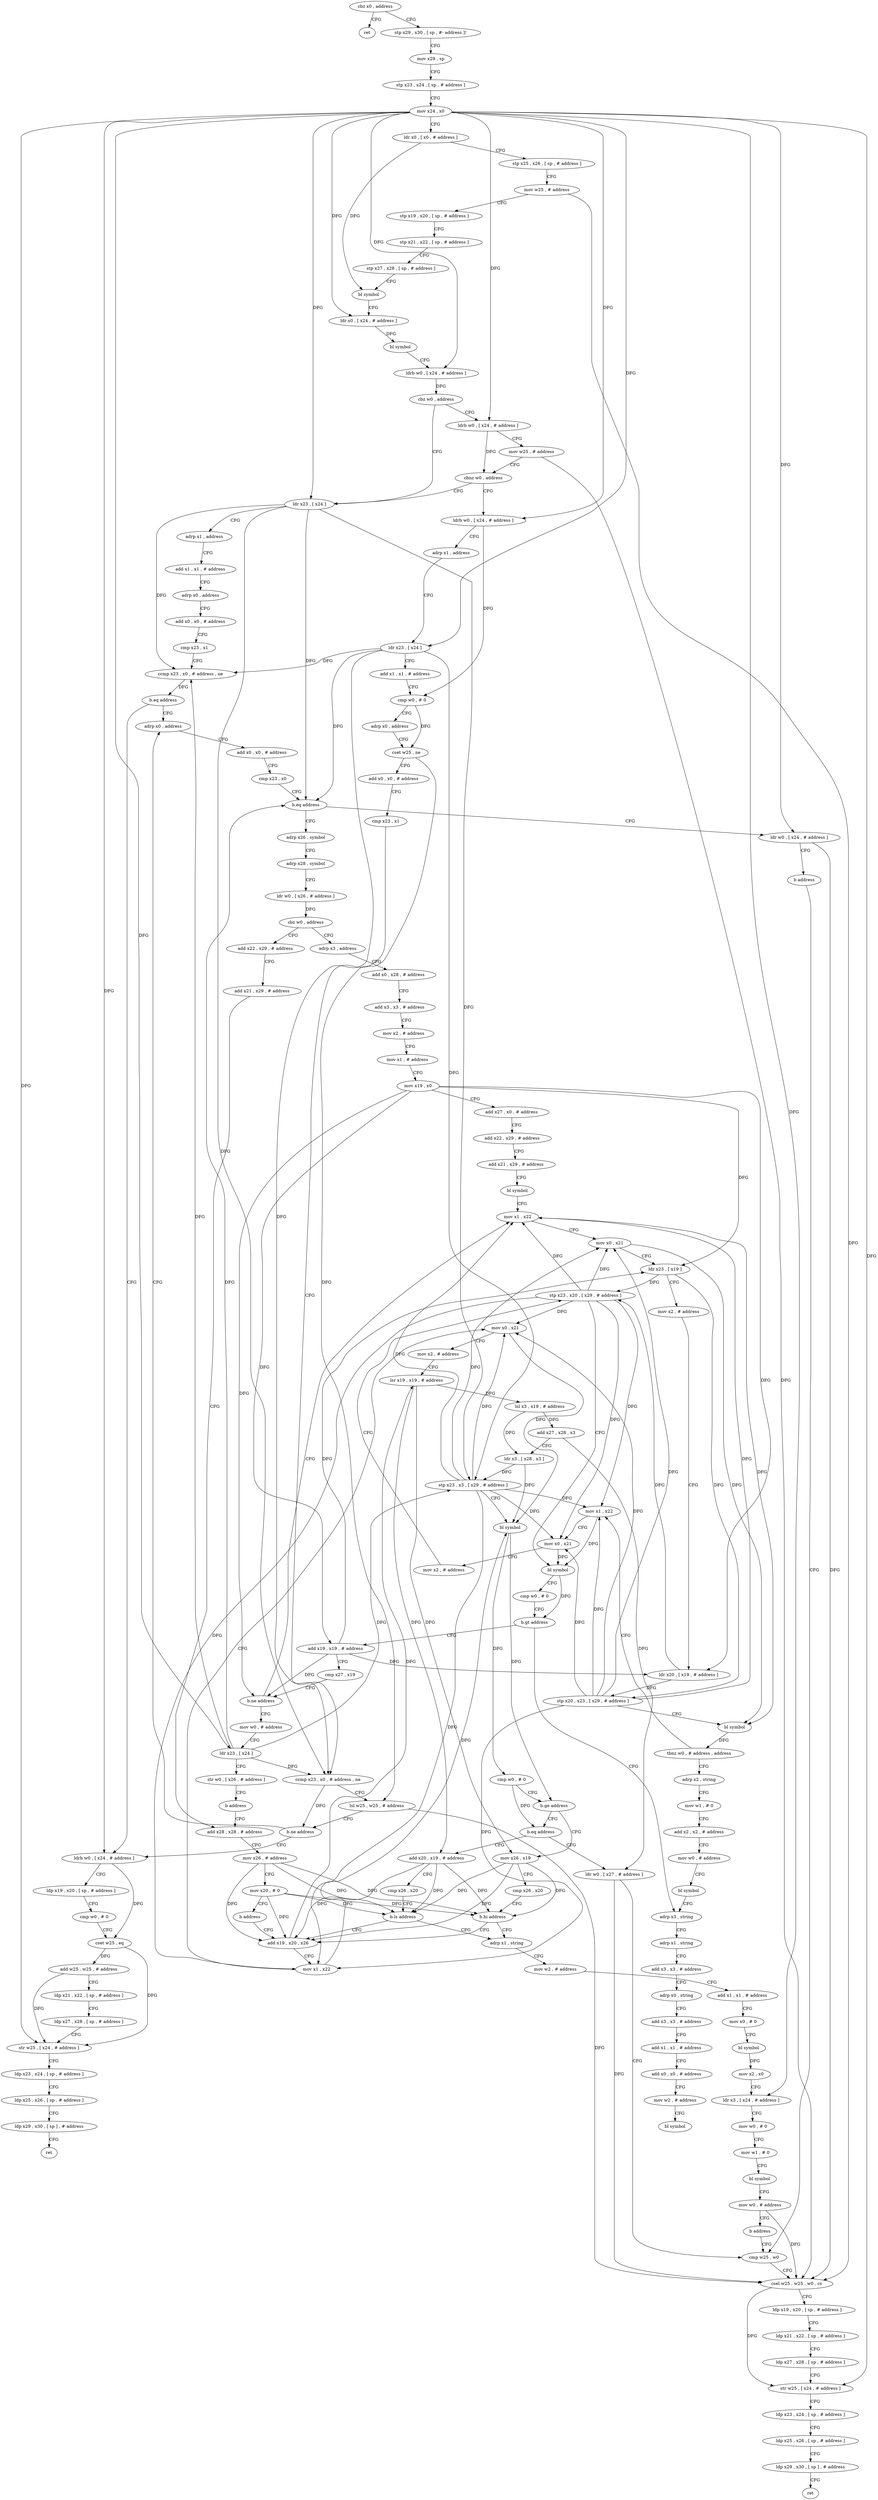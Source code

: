 digraph "func" {
"4225520" [label = "cbz x0 , address" ]
"4225960" [label = "ret" ]
"4225524" [label = "stp x29 , x30 , [ sp , #- address ]!" ]
"4225528" [label = "mov x29 , sp" ]
"4225532" [label = "stp x23 , x24 , [ sp , # address ]" ]
"4225536" [label = "mov x24 , x0" ]
"4225540" [label = "ldr x0 , [ x0 , # address ]" ]
"4225544" [label = "stp x25 , x26 , [ sp , # address ]" ]
"4225548" [label = "mov w25 , # address" ]
"4225552" [label = "stp x19 , x20 , [ sp , # address ]" ]
"4225556" [label = "stp x21 , x22 , [ sp , # address ]" ]
"4225560" [label = "stp x27 , x28 , [ sp , # address ]" ]
"4225564" [label = "bl symbol" ]
"4225568" [label = "ldr x0 , [ x24 , # address ]" ]
"4225572" [label = "bl symbol" ]
"4225576" [label = "ldrb w0 , [ x24 , # address ]" ]
"4225580" [label = "cbz w0 , address" ]
"4225800" [label = "ldrb w0 , [ x24 , # address ]" ]
"4225584" [label = "ldr x23 , [ x24 ]" ]
"4225804" [label = "mov w25 , # address" ]
"4225808" [label = "cbnz w0 , address" ]
"4225812" [label = "ldrb w0 , [ x24 , # address ]" ]
"4225588" [label = "adrp x1 , address" ]
"4225592" [label = "add x1 , x1 , # address" ]
"4225596" [label = "adrp x0 , address" ]
"4225600" [label = "add x0 , x0 , # address" ]
"4225604" [label = "cmp x23 , x1" ]
"4225608" [label = "ccmp x23 , x0 , # address , ne" ]
"4225612" [label = "b.eq address" ]
"4225860" [label = "ldrb w0 , [ x24 , # address ]" ]
"4225616" [label = "adrp x0 , address" ]
"4225816" [label = "adrp x1 , address" ]
"4225820" [label = "ldr x23 , [ x24 ]" ]
"4225824" [label = "add x1 , x1 , # address" ]
"4225828" [label = "cmp w0 , # 0" ]
"4225832" [label = "adrp x0 , address" ]
"4225836" [label = "cset w25 , ne" ]
"4225840" [label = "add x0 , x0 , # address" ]
"4225844" [label = "cmp x23 , x1" ]
"4225848" [label = "ccmp x23 , x0 , # address , ne" ]
"4225852" [label = "lsl w25 , w25 , # address" ]
"4225856" [label = "b.ne address" ]
"4225864" [label = "ldp x19 , x20 , [ sp , # address ]" ]
"4225868" [label = "cmp w0 , # 0" ]
"4225872" [label = "cset w25 , eq" ]
"4225876" [label = "add w25 , w25 , # address" ]
"4225880" [label = "ldp x21 , x22 , [ sp , # address ]" ]
"4225884" [label = "ldp x27 , x28 , [ sp , # address ]" ]
"4225888" [label = "str w25 , [ x24 , # address ]" ]
"4225892" [label = "ldp x23 , x24 , [ sp , # address ]" ]
"4225896" [label = "ldp x25 , x26 , [ sp , # address ]" ]
"4225900" [label = "ldp x29 , x30 , [ sp ] , # address" ]
"4225904" [label = "ret" ]
"4225620" [label = "add x0 , x0 , # address" ]
"4225624" [label = "cmp x23 , x0" ]
"4225628" [label = "b.eq address" ]
"4225968" [label = "ldr w0 , [ x24 , # address ]" ]
"4225632" [label = "adrp x26 , symbol" ]
"4225972" [label = "b address" ]
"4225916" [label = "cmp w25 , w0" ]
"4225636" [label = "adrp x28 , symbol" ]
"4225640" [label = "ldr w0 , [ x26 , # address ]" ]
"4225644" [label = "cbz w0 , address" ]
"4225976" [label = "adrp x3 , address" ]
"4225648" [label = "add x22 , x29 , # address" ]
"4225920" [label = "csel w25 , w25 , w0 , cs" ]
"4225924" [label = "ldp x19 , x20 , [ sp , # address ]" ]
"4225928" [label = "ldp x21 , x22 , [ sp , # address ]" ]
"4225932" [label = "ldp x27 , x28 , [ sp , # address ]" ]
"4225936" [label = "str w25 , [ x24 , # address ]" ]
"4225940" [label = "ldp x23 , x24 , [ sp , # address ]" ]
"4225944" [label = "ldp x25 , x26 , [ sp , # address ]" ]
"4225948" [label = "ldp x29 , x30 , [ sp ] , # address" ]
"4225952" [label = "ret" ]
"4225980" [label = "add x0 , x28 , # address" ]
"4225984" [label = "add x3 , x3 , # address" ]
"4225988" [label = "mov x2 , # address" ]
"4225992" [label = "mov x1 , # address" ]
"4225996" [label = "mov x19 , x0" ]
"4226000" [label = "add x27 , x0 , # address" ]
"4226004" [label = "add x22 , x29 , # address" ]
"4226008" [label = "add x21 , x29 , # address" ]
"4226012" [label = "bl symbol" ]
"4226016" [label = "mov x1 , x22" ]
"4225652" [label = "add x21 , x29 , # address" ]
"4225656" [label = "add x28 , x28 , # address" ]
"4226104" [label = "adrp x2 , string" ]
"4226108" [label = "mov w1 , # 0" ]
"4226112" [label = "add x2 , x2 , # address" ]
"4226116" [label = "mov w0 , # address" ]
"4226120" [label = "bl symbol" ]
"4226124" [label = "adrp x3 , string" ]
"4226048" [label = "mov x1 , x22" ]
"4226052" [label = "mov x0 , x21" ]
"4226056" [label = "mov x2 , # address" ]
"4226060" [label = "stp x23 , x20 , [ x29 , # address ]" ]
"4226064" [label = "bl symbol" ]
"4226068" [label = "cmp w0 , # 0" ]
"4226072" [label = "b.gt address" ]
"4226076" [label = "add x19 , x19 , # address" ]
"4225688" [label = "add x19 , x20 , x26" ]
"4225692" [label = "mov x1 , x22" ]
"4225696" [label = "mov x0 , x21" ]
"4225700" [label = "mov x2 , # address" ]
"4225704" [label = "lsr x19 , x19 , # address" ]
"4225708" [label = "lsl x3 , x19 , # address" ]
"4225712" [label = "add x27 , x28 , x3" ]
"4225716" [label = "ldr x3 , [ x28 , x3 ]" ]
"4225720" [label = "stp x23 , x3 , [ x29 , # address ]" ]
"4225724" [label = "bl symbol" ]
"4225728" [label = "cmp w0 , # 0" ]
"4225732" [label = "b.ge address" ]
"4225672" [label = "b.eq address" ]
"4225736" [label = "mov x26 , x19" ]
"4226128" [label = "adrp x1 , string" ]
"4226132" [label = "add x3 , x3 , # address" ]
"4226136" [label = "adrp x0 , string" ]
"4226140" [label = "add x3 , x3 , # address" ]
"4226144" [label = "add x1 , x1 , # address" ]
"4226148" [label = "add x0 , x0 , # address" ]
"4226152" [label = "mov w2 , # address" ]
"4226156" [label = "bl symbol" ]
"4226080" [label = "cmp x27 , x19" ]
"4226084" [label = "b.ne address" ]
"4226088" [label = "mov w0 , # address" ]
"4225912" [label = "ldr w0 , [ x27 , # address ]" ]
"4225676" [label = "add x20 , x19 , # address" ]
"4225740" [label = "cmp x26 , x20" ]
"4225744" [label = "b.hi address" ]
"4225748" [label = "adrp x1 , string" ]
"4226020" [label = "mov x0 , x21" ]
"4226024" [label = "ldr x23 , [ x19 ]" ]
"4226028" [label = "mov x2 , # address" ]
"4226032" [label = "ldr x20 , [ x19 , # address ]" ]
"4226036" [label = "stp x20 , x23 , [ x29 , # address ]" ]
"4226040" [label = "bl symbol" ]
"4226044" [label = "tbnz w0 , # address , address" ]
"4226092" [label = "ldr x23 , [ x24 ]" ]
"4226096" [label = "str w0 , [ x26 , # address ]" ]
"4226100" [label = "b address" ]
"4225680" [label = "cmp x26 , x20" ]
"4225684" [label = "b.ls address" ]
"4225752" [label = "mov w2 , # address" ]
"4225756" [label = "add x1 , x1 , # address" ]
"4225760" [label = "mov x0 , # 0" ]
"4225764" [label = "bl symbol" ]
"4225768" [label = "mov x2 , x0" ]
"4225772" [label = "ldr x3 , [ x24 , # address ]" ]
"4225776" [label = "mov w0 , # 0" ]
"4225780" [label = "mov w1 , # 0" ]
"4225784" [label = "bl symbol" ]
"4225788" [label = "mov w0 , # address" ]
"4225792" [label = "b address" ]
"4225660" [label = "mov x26 , # address" ]
"4225664" [label = "mov x20 , # 0" ]
"4225668" [label = "b address" ]
"4225520" -> "4225960" [ label = "CFG" ]
"4225520" -> "4225524" [ label = "CFG" ]
"4225524" -> "4225528" [ label = "CFG" ]
"4225528" -> "4225532" [ label = "CFG" ]
"4225532" -> "4225536" [ label = "CFG" ]
"4225536" -> "4225540" [ label = "CFG" ]
"4225536" -> "4225568" [ label = "DFG" ]
"4225536" -> "4225576" [ label = "DFG" ]
"4225536" -> "4225800" [ label = "DFG" ]
"4225536" -> "4225584" [ label = "DFG" ]
"4225536" -> "4225812" [ label = "DFG" ]
"4225536" -> "4225820" [ label = "DFG" ]
"4225536" -> "4225860" [ label = "DFG" ]
"4225536" -> "4225968" [ label = "DFG" ]
"4225536" -> "4225888" [ label = "DFG" ]
"4225536" -> "4225936" [ label = "DFG" ]
"4225536" -> "4226092" [ label = "DFG" ]
"4225536" -> "4225772" [ label = "DFG" ]
"4225540" -> "4225544" [ label = "CFG" ]
"4225540" -> "4225564" [ label = "DFG" ]
"4225544" -> "4225548" [ label = "CFG" ]
"4225548" -> "4225552" [ label = "CFG" ]
"4225548" -> "4225920" [ label = "DFG" ]
"4225552" -> "4225556" [ label = "CFG" ]
"4225556" -> "4225560" [ label = "CFG" ]
"4225560" -> "4225564" [ label = "CFG" ]
"4225564" -> "4225568" [ label = "CFG" ]
"4225568" -> "4225572" [ label = "DFG" ]
"4225572" -> "4225576" [ label = "CFG" ]
"4225576" -> "4225580" [ label = "DFG" ]
"4225580" -> "4225800" [ label = "CFG" ]
"4225580" -> "4225584" [ label = "CFG" ]
"4225800" -> "4225804" [ label = "CFG" ]
"4225800" -> "4225808" [ label = "DFG" ]
"4225584" -> "4225588" [ label = "CFG" ]
"4225584" -> "4225608" [ label = "DFG" ]
"4225584" -> "4225848" [ label = "DFG" ]
"4225584" -> "4225628" [ label = "DFG" ]
"4225584" -> "4225720" [ label = "DFG" ]
"4225804" -> "4225808" [ label = "CFG" ]
"4225804" -> "4225920" [ label = "DFG" ]
"4225808" -> "4225584" [ label = "CFG" ]
"4225808" -> "4225812" [ label = "CFG" ]
"4225812" -> "4225816" [ label = "CFG" ]
"4225812" -> "4225828" [ label = "DFG" ]
"4225588" -> "4225592" [ label = "CFG" ]
"4225592" -> "4225596" [ label = "CFG" ]
"4225596" -> "4225600" [ label = "CFG" ]
"4225600" -> "4225604" [ label = "CFG" ]
"4225604" -> "4225608" [ label = "CFG" ]
"4225608" -> "4225612" [ label = "DFG" ]
"4225612" -> "4225860" [ label = "CFG" ]
"4225612" -> "4225616" [ label = "CFG" ]
"4225860" -> "4225864" [ label = "CFG" ]
"4225860" -> "4225872" [ label = "DFG" ]
"4225616" -> "4225620" [ label = "CFG" ]
"4225816" -> "4225820" [ label = "CFG" ]
"4225820" -> "4225824" [ label = "CFG" ]
"4225820" -> "4225608" [ label = "DFG" ]
"4225820" -> "4225848" [ label = "DFG" ]
"4225820" -> "4225628" [ label = "DFG" ]
"4225820" -> "4225720" [ label = "DFG" ]
"4225824" -> "4225828" [ label = "CFG" ]
"4225828" -> "4225832" [ label = "CFG" ]
"4225828" -> "4225836" [ label = "DFG" ]
"4225832" -> "4225836" [ label = "CFG" ]
"4225836" -> "4225840" [ label = "CFG" ]
"4225836" -> "4225852" [ label = "DFG" ]
"4225840" -> "4225844" [ label = "CFG" ]
"4225844" -> "4225848" [ label = "CFG" ]
"4225848" -> "4225852" [ label = "CFG" ]
"4225848" -> "4225856" [ label = "DFG" ]
"4225852" -> "4225856" [ label = "CFG" ]
"4225852" -> "4225920" [ label = "DFG" ]
"4225856" -> "4225616" [ label = "CFG" ]
"4225856" -> "4225860" [ label = "CFG" ]
"4225864" -> "4225868" [ label = "CFG" ]
"4225868" -> "4225872" [ label = "CFG" ]
"4225872" -> "4225876" [ label = "DFG" ]
"4225872" -> "4225888" [ label = "DFG" ]
"4225876" -> "4225880" [ label = "CFG" ]
"4225876" -> "4225888" [ label = "DFG" ]
"4225880" -> "4225884" [ label = "CFG" ]
"4225884" -> "4225888" [ label = "CFG" ]
"4225888" -> "4225892" [ label = "CFG" ]
"4225892" -> "4225896" [ label = "CFG" ]
"4225896" -> "4225900" [ label = "CFG" ]
"4225900" -> "4225904" [ label = "CFG" ]
"4225620" -> "4225624" [ label = "CFG" ]
"4225624" -> "4225628" [ label = "CFG" ]
"4225628" -> "4225968" [ label = "CFG" ]
"4225628" -> "4225632" [ label = "CFG" ]
"4225968" -> "4225972" [ label = "CFG" ]
"4225968" -> "4225920" [ label = "DFG" ]
"4225632" -> "4225636" [ label = "CFG" ]
"4225972" -> "4225916" [ label = "CFG" ]
"4225916" -> "4225920" [ label = "CFG" ]
"4225636" -> "4225640" [ label = "CFG" ]
"4225640" -> "4225644" [ label = "DFG" ]
"4225644" -> "4225976" [ label = "CFG" ]
"4225644" -> "4225648" [ label = "CFG" ]
"4225976" -> "4225980" [ label = "CFG" ]
"4225648" -> "4225652" [ label = "CFG" ]
"4225920" -> "4225924" [ label = "CFG" ]
"4225920" -> "4225936" [ label = "DFG" ]
"4225924" -> "4225928" [ label = "CFG" ]
"4225928" -> "4225932" [ label = "CFG" ]
"4225932" -> "4225936" [ label = "CFG" ]
"4225936" -> "4225940" [ label = "CFG" ]
"4225940" -> "4225944" [ label = "CFG" ]
"4225944" -> "4225948" [ label = "CFG" ]
"4225948" -> "4225952" [ label = "CFG" ]
"4225980" -> "4225984" [ label = "CFG" ]
"4225984" -> "4225988" [ label = "CFG" ]
"4225988" -> "4225992" [ label = "CFG" ]
"4225992" -> "4225996" [ label = "CFG" ]
"4225996" -> "4226000" [ label = "CFG" ]
"4225996" -> "4226024" [ label = "DFG" ]
"4225996" -> "4226032" [ label = "DFG" ]
"4225996" -> "4226076" [ label = "DFG" ]
"4225996" -> "4226084" [ label = "DFG" ]
"4226000" -> "4226004" [ label = "CFG" ]
"4226004" -> "4226008" [ label = "CFG" ]
"4226008" -> "4226012" [ label = "CFG" ]
"4226012" -> "4226016" [ label = "CFG" ]
"4226016" -> "4226020" [ label = "CFG" ]
"4226016" -> "4226040" [ label = "DFG" ]
"4225652" -> "4225656" [ label = "CFG" ]
"4225656" -> "4225660" [ label = "CFG" ]
"4226104" -> "4226108" [ label = "CFG" ]
"4226108" -> "4226112" [ label = "CFG" ]
"4226112" -> "4226116" [ label = "CFG" ]
"4226116" -> "4226120" [ label = "CFG" ]
"4226120" -> "4226124" [ label = "CFG" ]
"4226124" -> "4226128" [ label = "CFG" ]
"4226048" -> "4226052" [ label = "CFG" ]
"4226048" -> "4226064" [ label = "DFG" ]
"4226052" -> "4226056" [ label = "CFG" ]
"4226052" -> "4226064" [ label = "DFG" ]
"4226056" -> "4226060" [ label = "CFG" ]
"4226060" -> "4226064" [ label = "CFG" ]
"4226060" -> "4226016" [ label = "DFG" ]
"4226060" -> "4226020" [ label = "DFG" ]
"4226060" -> "4226048" [ label = "DFG" ]
"4226060" -> "4226052" [ label = "DFG" ]
"4226060" -> "4225692" [ label = "DFG" ]
"4226060" -> "4225696" [ label = "DFG" ]
"4226064" -> "4226068" [ label = "CFG" ]
"4226064" -> "4226072" [ label = "DFG" ]
"4226068" -> "4226072" [ label = "CFG" ]
"4226072" -> "4226124" [ label = "CFG" ]
"4226072" -> "4226076" [ label = "CFG" ]
"4226076" -> "4226080" [ label = "CFG" ]
"4226076" -> "4226024" [ label = "DFG" ]
"4226076" -> "4226032" [ label = "DFG" ]
"4226076" -> "4226084" [ label = "DFG" ]
"4225688" -> "4225692" [ label = "CFG" ]
"4225688" -> "4225704" [ label = "DFG" ]
"4225692" -> "4225696" [ label = "CFG" ]
"4225692" -> "4225724" [ label = "DFG" ]
"4225696" -> "4225700" [ label = "CFG" ]
"4225696" -> "4225724" [ label = "DFG" ]
"4225700" -> "4225704" [ label = "CFG" ]
"4225704" -> "4225708" [ label = "DFG" ]
"4225704" -> "4225736" [ label = "DFG" ]
"4225704" -> "4225676" [ label = "DFG" ]
"4225708" -> "4225712" [ label = "DFG" ]
"4225708" -> "4225716" [ label = "DFG" ]
"4225712" -> "4225716" [ label = "CFG" ]
"4225712" -> "4225912" [ label = "DFG" ]
"4225716" -> "4225720" [ label = "DFG" ]
"4225716" -> "4225724" [ label = "DFG" ]
"4225720" -> "4225724" [ label = "CFG" ]
"4225720" -> "4226016" [ label = "DFG" ]
"4225720" -> "4226020" [ label = "DFG" ]
"4225720" -> "4226048" [ label = "DFG" ]
"4225720" -> "4226052" [ label = "DFG" ]
"4225720" -> "4225692" [ label = "DFG" ]
"4225720" -> "4225696" [ label = "DFG" ]
"4225724" -> "4225728" [ label = "DFG" ]
"4225724" -> "4225732" [ label = "DFG" ]
"4225728" -> "4225732" [ label = "CFG" ]
"4225728" -> "4225672" [ label = "DFG" ]
"4225732" -> "4225672" [ label = "CFG" ]
"4225732" -> "4225736" [ label = "CFG" ]
"4225672" -> "4225912" [ label = "CFG" ]
"4225672" -> "4225676" [ label = "CFG" ]
"4225736" -> "4225740" [ label = "CFG" ]
"4225736" -> "4225688" [ label = "DFG" ]
"4225736" -> "4225744" [ label = "DFG" ]
"4225736" -> "4225684" [ label = "DFG" ]
"4226128" -> "4226132" [ label = "CFG" ]
"4226132" -> "4226136" [ label = "CFG" ]
"4226136" -> "4226140" [ label = "CFG" ]
"4226140" -> "4226144" [ label = "CFG" ]
"4226144" -> "4226148" [ label = "CFG" ]
"4226148" -> "4226152" [ label = "CFG" ]
"4226152" -> "4226156" [ label = "CFG" ]
"4226080" -> "4226084" [ label = "CFG" ]
"4226084" -> "4226016" [ label = "CFG" ]
"4226084" -> "4226088" [ label = "CFG" ]
"4226088" -> "4226092" [ label = "CFG" ]
"4225912" -> "4225916" [ label = "CFG" ]
"4225912" -> "4225920" [ label = "DFG" ]
"4225676" -> "4225680" [ label = "CFG" ]
"4225676" -> "4225744" [ label = "DFG" ]
"4225676" -> "4225688" [ label = "DFG" ]
"4225676" -> "4225684" [ label = "DFG" ]
"4225740" -> "4225744" [ label = "CFG" ]
"4225744" -> "4225688" [ label = "CFG" ]
"4225744" -> "4225748" [ label = "CFG" ]
"4225748" -> "4225752" [ label = "CFG" ]
"4226020" -> "4226024" [ label = "CFG" ]
"4226020" -> "4226040" [ label = "DFG" ]
"4226024" -> "4226028" [ label = "CFG" ]
"4226024" -> "4226036" [ label = "DFG" ]
"4226024" -> "4226060" [ label = "DFG" ]
"4226028" -> "4226032" [ label = "CFG" ]
"4226032" -> "4226036" [ label = "DFG" ]
"4226032" -> "4226060" [ label = "DFG" ]
"4226036" -> "4226040" [ label = "CFG" ]
"4226036" -> "4226016" [ label = "DFG" ]
"4226036" -> "4226020" [ label = "DFG" ]
"4226036" -> "4226048" [ label = "DFG" ]
"4226036" -> "4226052" [ label = "DFG" ]
"4226036" -> "4225692" [ label = "DFG" ]
"4226036" -> "4225696" [ label = "DFG" ]
"4226040" -> "4226044" [ label = "DFG" ]
"4226044" -> "4226104" [ label = "CFG" ]
"4226044" -> "4226048" [ label = "CFG" ]
"4226092" -> "4226096" [ label = "CFG" ]
"4226092" -> "4225608" [ label = "DFG" ]
"4226092" -> "4225848" [ label = "DFG" ]
"4226092" -> "4225628" [ label = "DFG" ]
"4226092" -> "4225720" [ label = "DFG" ]
"4226096" -> "4226100" [ label = "CFG" ]
"4226100" -> "4225656" [ label = "CFG" ]
"4225680" -> "4225684" [ label = "CFG" ]
"4225684" -> "4225748" [ label = "CFG" ]
"4225684" -> "4225688" [ label = "CFG" ]
"4225752" -> "4225756" [ label = "CFG" ]
"4225756" -> "4225760" [ label = "CFG" ]
"4225760" -> "4225764" [ label = "CFG" ]
"4225764" -> "4225768" [ label = "DFG" ]
"4225768" -> "4225772" [ label = "CFG" ]
"4225772" -> "4225776" [ label = "CFG" ]
"4225776" -> "4225780" [ label = "CFG" ]
"4225780" -> "4225784" [ label = "CFG" ]
"4225784" -> "4225788" [ label = "CFG" ]
"4225788" -> "4225792" [ label = "CFG" ]
"4225788" -> "4225920" [ label = "DFG" ]
"4225792" -> "4225916" [ label = "CFG" ]
"4225660" -> "4225664" [ label = "CFG" ]
"4225660" -> "4225688" [ label = "DFG" ]
"4225660" -> "4225744" [ label = "DFG" ]
"4225660" -> "4225684" [ label = "DFG" ]
"4225664" -> "4225668" [ label = "CFG" ]
"4225664" -> "4225688" [ label = "DFG" ]
"4225664" -> "4225744" [ label = "DFG" ]
"4225664" -> "4225684" [ label = "DFG" ]
"4225668" -> "4225688" [ label = "CFG" ]
}

